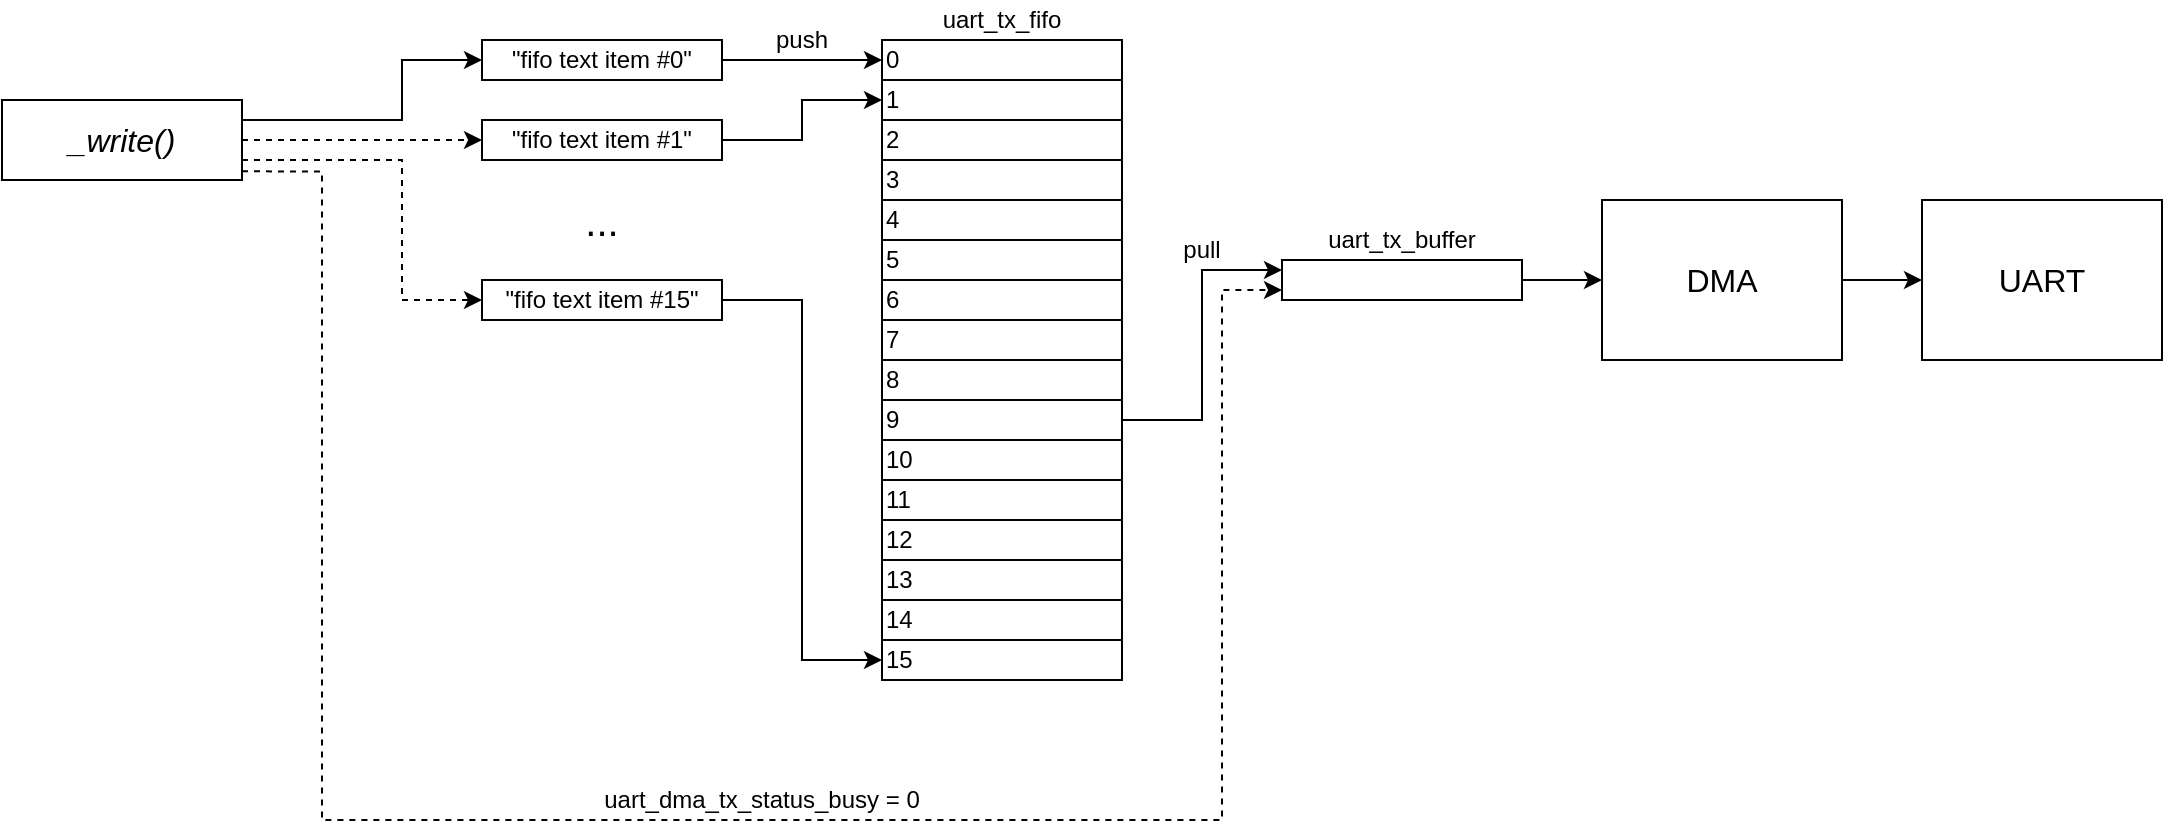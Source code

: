 <mxfile version="13.7.9" type="device"><diagram id="mF1Yehy2V_F9uk_Cy_QZ" name="1 oldal"><mxGraphModel dx="1913" dy="589" grid="1" gridSize="10" guides="1" tooltips="1" connect="1" arrows="1" fold="1" page="1" pageScale="1" pageWidth="827" pageHeight="1169" math="0" shadow="0"><root><mxCell id="0"/><mxCell id="1" parent="0"/><mxCell id="UsAPOKykXK_80QAr2tzR-21" style="edgeStyle=orthogonalEdgeStyle;rounded=0;orthogonalLoop=1;jettySize=auto;html=1;exitX=1;exitY=0.5;exitDx=0;exitDy=0;entryX=0;entryY=0.5;entryDx=0;entryDy=0;fontSize=20;" edge="1" parent="1" source="UsAPOKykXK_80QAr2tzR-1" target="UsAPOKykXK_80QAr2tzR-4"><mxGeometry relative="1" as="geometry"/></mxCell><mxCell id="UsAPOKykXK_80QAr2tzR-1" value="&quot;fifo text item #0&quot;" style="rounded=0;whiteSpace=wrap;html=1;" vertex="1" parent="1"><mxGeometry x="80" y="120" width="120" height="20" as="geometry"/></mxCell><mxCell id="UsAPOKykXK_80QAr2tzR-22" style="edgeStyle=orthogonalEdgeStyle;rounded=0;orthogonalLoop=1;jettySize=auto;html=1;exitX=1;exitY=0.5;exitDx=0;exitDy=0;entryX=0;entryY=0.5;entryDx=0;entryDy=0;fontSize=20;" edge="1" parent="1" source="UsAPOKykXK_80QAr2tzR-2" target="UsAPOKykXK_80QAr2tzR-5"><mxGeometry relative="1" as="geometry"/></mxCell><mxCell id="UsAPOKykXK_80QAr2tzR-2" value="&quot;fifo text item #1&quot;" style="rounded=0;whiteSpace=wrap;html=1;" vertex="1" parent="1"><mxGeometry x="80" y="160" width="120" height="20" as="geometry"/></mxCell><mxCell id="UsAPOKykXK_80QAr2tzR-23" style="edgeStyle=orthogonalEdgeStyle;rounded=0;orthogonalLoop=1;jettySize=auto;html=1;exitX=1;exitY=0.5;exitDx=0;exitDy=0;entryX=0;entryY=0.5;entryDx=0;entryDy=0;fontSize=20;" edge="1" parent="1" source="UsAPOKykXK_80QAr2tzR-3" target="UsAPOKykXK_80QAr2tzR-19"><mxGeometry relative="1" as="geometry"/></mxCell><mxCell id="UsAPOKykXK_80QAr2tzR-3" value="&quot;fifo text item #15&quot;" style="rounded=0;whiteSpace=wrap;html=1;" vertex="1" parent="1"><mxGeometry x="80" y="240" width="120" height="20" as="geometry"/></mxCell><mxCell id="UsAPOKykXK_80QAr2tzR-4" value="0" style="rounded=0;whiteSpace=wrap;html=1;align=left;" vertex="1" parent="1"><mxGeometry x="280" y="120" width="120" height="20" as="geometry"/></mxCell><mxCell id="UsAPOKykXK_80QAr2tzR-5" value="1" style="rounded=0;whiteSpace=wrap;html=1;align=left;" vertex="1" parent="1"><mxGeometry x="280" y="140" width="120" height="20" as="geometry"/></mxCell><mxCell id="UsAPOKykXK_80QAr2tzR-6" value="2" style="rounded=0;whiteSpace=wrap;html=1;align=left;" vertex="1" parent="1"><mxGeometry x="280" y="160" width="120" height="20" as="geometry"/></mxCell><mxCell id="UsAPOKykXK_80QAr2tzR-7" value="3" style="rounded=0;whiteSpace=wrap;html=1;align=left;" vertex="1" parent="1"><mxGeometry x="280" y="180" width="120" height="20" as="geometry"/></mxCell><mxCell id="UsAPOKykXK_80QAr2tzR-8" value="4" style="rounded=0;whiteSpace=wrap;html=1;align=left;" vertex="1" parent="1"><mxGeometry x="280" y="200" width="120" height="20" as="geometry"/></mxCell><mxCell id="UsAPOKykXK_80QAr2tzR-9" value="5" style="rounded=0;whiteSpace=wrap;html=1;align=left;" vertex="1" parent="1"><mxGeometry x="280" y="220" width="120" height="20" as="geometry"/></mxCell><mxCell id="UsAPOKykXK_80QAr2tzR-10" value="6" style="rounded=0;whiteSpace=wrap;html=1;align=left;" vertex="1" parent="1"><mxGeometry x="280" y="240" width="120" height="20" as="geometry"/></mxCell><mxCell id="UsAPOKykXK_80QAr2tzR-11" value="7" style="rounded=0;whiteSpace=wrap;html=1;align=left;" vertex="1" parent="1"><mxGeometry x="280" y="260" width="120" height="20" as="geometry"/></mxCell><mxCell id="UsAPOKykXK_80QAr2tzR-12" value="8" style="rounded=0;whiteSpace=wrap;html=1;align=left;" vertex="1" parent="1"><mxGeometry x="280" y="280" width="120" height="20" as="geometry"/></mxCell><mxCell id="UsAPOKykXK_80QAr2tzR-26" style="edgeStyle=orthogonalEdgeStyle;rounded=0;orthogonalLoop=1;jettySize=auto;html=1;exitX=1;exitY=0.5;exitDx=0;exitDy=0;entryX=0;entryY=0.25;entryDx=0;entryDy=0;fontSize=12;" edge="1" parent="1" source="UsAPOKykXK_80QAr2tzR-13" target="UsAPOKykXK_80QAr2tzR-25"><mxGeometry relative="1" as="geometry"/></mxCell><mxCell id="UsAPOKykXK_80QAr2tzR-13" value="9" style="rounded=0;whiteSpace=wrap;html=1;align=left;" vertex="1" parent="1"><mxGeometry x="280" y="300" width="120" height="20" as="geometry"/></mxCell><mxCell id="UsAPOKykXK_80QAr2tzR-14" value="10" style="rounded=0;whiteSpace=wrap;html=1;align=left;" vertex="1" parent="1"><mxGeometry x="280" y="320" width="120" height="20" as="geometry"/></mxCell><mxCell id="UsAPOKykXK_80QAr2tzR-15" value="11" style="rounded=0;whiteSpace=wrap;html=1;align=left;" vertex="1" parent="1"><mxGeometry x="280" y="340" width="120" height="20" as="geometry"/></mxCell><mxCell id="UsAPOKykXK_80QAr2tzR-16" value="12" style="rounded=0;whiteSpace=wrap;html=1;align=left;" vertex="1" parent="1"><mxGeometry x="280" y="360" width="120" height="20" as="geometry"/></mxCell><mxCell id="UsAPOKykXK_80QAr2tzR-17" value="13" style="rounded=0;whiteSpace=wrap;html=1;align=left;" vertex="1" parent="1"><mxGeometry x="280" y="380" width="120" height="20" as="geometry"/></mxCell><mxCell id="UsAPOKykXK_80QAr2tzR-18" value="14" style="rounded=0;whiteSpace=wrap;html=1;align=left;" vertex="1" parent="1"><mxGeometry x="280" y="400" width="120" height="20" as="geometry"/></mxCell><mxCell id="UsAPOKykXK_80QAr2tzR-19" value="15" style="rounded=0;whiteSpace=wrap;html=1;align=left;" vertex="1" parent="1"><mxGeometry x="280" y="420" width="120" height="20" as="geometry"/></mxCell><mxCell id="UsAPOKykXK_80QAr2tzR-20" value="..." style="text;html=1;strokeColor=none;fillColor=none;align=center;verticalAlign=middle;whiteSpace=wrap;rounded=0;fontSize=20;" vertex="1" parent="1"><mxGeometry x="120" y="200" width="40" height="20" as="geometry"/></mxCell><mxCell id="UsAPOKykXK_80QAr2tzR-24" value="push" style="text;html=1;strokeColor=none;fillColor=none;align=center;verticalAlign=middle;whiteSpace=wrap;rounded=0;fontSize=12;" vertex="1" parent="1"><mxGeometry x="220" y="110" width="40" height="20" as="geometry"/></mxCell><mxCell id="UsAPOKykXK_80QAr2tzR-31" style="edgeStyle=orthogonalEdgeStyle;rounded=0;orthogonalLoop=1;jettySize=auto;html=1;exitX=1;exitY=0.5;exitDx=0;exitDy=0;entryX=0;entryY=0.5;entryDx=0;entryDy=0;fontSize=12;" edge="1" parent="1" source="UsAPOKykXK_80QAr2tzR-25" target="UsAPOKykXK_80QAr2tzR-30"><mxGeometry relative="1" as="geometry"/></mxCell><mxCell id="UsAPOKykXK_80QAr2tzR-25" value="" style="rounded=0;whiteSpace=wrap;html=1;fontSize=12;align=left;" vertex="1" parent="1"><mxGeometry x="480" y="230" width="120" height="20" as="geometry"/></mxCell><mxCell id="UsAPOKykXK_80QAr2tzR-27" value="pull" style="text;html=1;strokeColor=none;fillColor=none;align=center;verticalAlign=middle;whiteSpace=wrap;rounded=0;fontSize=12;" vertex="1" parent="1"><mxGeometry x="420" y="215" width="40" height="20" as="geometry"/></mxCell><mxCell id="UsAPOKykXK_80QAr2tzR-28" value="uart_tx_fifo" style="text;html=1;strokeColor=none;fillColor=none;align=center;verticalAlign=middle;whiteSpace=wrap;rounded=0;fontSize=12;" vertex="1" parent="1"><mxGeometry x="280" y="100" width="120" height="20" as="geometry"/></mxCell><mxCell id="UsAPOKykXK_80QAr2tzR-29" value="uart_tx_buffer" style="text;html=1;strokeColor=none;fillColor=none;align=center;verticalAlign=middle;whiteSpace=wrap;rounded=0;fontSize=12;" vertex="1" parent="1"><mxGeometry x="480" y="210" width="120" height="20" as="geometry"/></mxCell><mxCell id="UsAPOKykXK_80QAr2tzR-33" style="edgeStyle=orthogonalEdgeStyle;rounded=0;orthogonalLoop=1;jettySize=auto;html=1;exitX=1;exitY=0.5;exitDx=0;exitDy=0;entryX=0;entryY=0.5;entryDx=0;entryDy=0;fontSize=16;" edge="1" parent="1" source="UsAPOKykXK_80QAr2tzR-30" target="UsAPOKykXK_80QAr2tzR-32"><mxGeometry relative="1" as="geometry"/></mxCell><mxCell id="UsAPOKykXK_80QAr2tzR-30" value="DMA" style="rounded=0;whiteSpace=wrap;html=1;fontSize=16;align=center;fontStyle=0" vertex="1" parent="1"><mxGeometry x="640" y="200" width="120" height="80" as="geometry"/></mxCell><mxCell id="UsAPOKykXK_80QAr2tzR-32" value="UART" style="rounded=0;whiteSpace=wrap;html=1;fontSize=16;align=center;" vertex="1" parent="1"><mxGeometry x="800" y="200" width="120" height="80" as="geometry"/></mxCell><mxCell id="UsAPOKykXK_80QAr2tzR-35" style="edgeStyle=orthogonalEdgeStyle;rounded=0;orthogonalLoop=1;jettySize=auto;html=1;exitX=1;exitY=0.25;exitDx=0;exitDy=0;entryX=0;entryY=0.5;entryDx=0;entryDy=0;fontSize=16;" edge="1" parent="1" source="UsAPOKykXK_80QAr2tzR-34" target="UsAPOKykXK_80QAr2tzR-1"><mxGeometry relative="1" as="geometry"><Array as="points"><mxPoint x="40" y="160"/><mxPoint x="40" y="130"/></Array></mxGeometry></mxCell><mxCell id="UsAPOKykXK_80QAr2tzR-36" style="edgeStyle=orthogonalEdgeStyle;rounded=0;orthogonalLoop=1;jettySize=auto;html=1;exitX=1;exitY=0.5;exitDx=0;exitDy=0;entryX=0;entryY=0.5;entryDx=0;entryDy=0;fontSize=16;dashed=1;" edge="1" parent="1" source="UsAPOKykXK_80QAr2tzR-34" target="UsAPOKykXK_80QAr2tzR-2"><mxGeometry relative="1" as="geometry"/></mxCell><mxCell id="UsAPOKykXK_80QAr2tzR-37" style="edgeStyle=orthogonalEdgeStyle;rounded=0;orthogonalLoop=1;jettySize=auto;html=1;exitX=1;exitY=0.75;exitDx=0;exitDy=0;entryX=0;entryY=0.5;entryDx=0;entryDy=0;fontSize=16;dashed=1;" edge="1" parent="1" source="UsAPOKykXK_80QAr2tzR-34" target="UsAPOKykXK_80QAr2tzR-3"><mxGeometry relative="1" as="geometry"><Array as="points"><mxPoint x="40" y="180"/><mxPoint x="40" y="250"/></Array></mxGeometry></mxCell><mxCell id="UsAPOKykXK_80QAr2tzR-38" style="edgeStyle=orthogonalEdgeStyle;rounded=0;orthogonalLoop=1;jettySize=auto;html=1;entryX=0;entryY=0.75;entryDx=0;entryDy=0;dashed=1;fontSize=16;exitX=1;exitY=0.892;exitDx=0;exitDy=0;exitPerimeter=0;" edge="1" parent="1" source="UsAPOKykXK_80QAr2tzR-34" target="UsAPOKykXK_80QAr2tzR-25"><mxGeometry relative="1" as="geometry"><mxPoint x="-37" y="210" as="sourcePoint"/><Array as="points"><mxPoint y="186"/><mxPoint y="510"/><mxPoint x="450" y="510"/><mxPoint x="450" y="245"/></Array></mxGeometry></mxCell><mxCell id="UsAPOKykXK_80QAr2tzR-34" value="&lt;i&gt;_write()&lt;/i&gt;" style="rounded=0;whiteSpace=wrap;html=1;fontSize=16;align=center;" vertex="1" parent="1"><mxGeometry x="-160" y="150" width="120" height="40" as="geometry"/></mxCell><mxCell id="UsAPOKykXK_80QAr2tzR-39" value="uart_dma_tx_status_busy = 0" style="text;html=1;strokeColor=none;fillColor=none;align=center;verticalAlign=middle;whiteSpace=wrap;rounded=0;fontSize=12;" vertex="1" parent="1"><mxGeometry x="60" y="490" width="320" height="20" as="geometry"/></mxCell></root></mxGraphModel></diagram></mxfile>